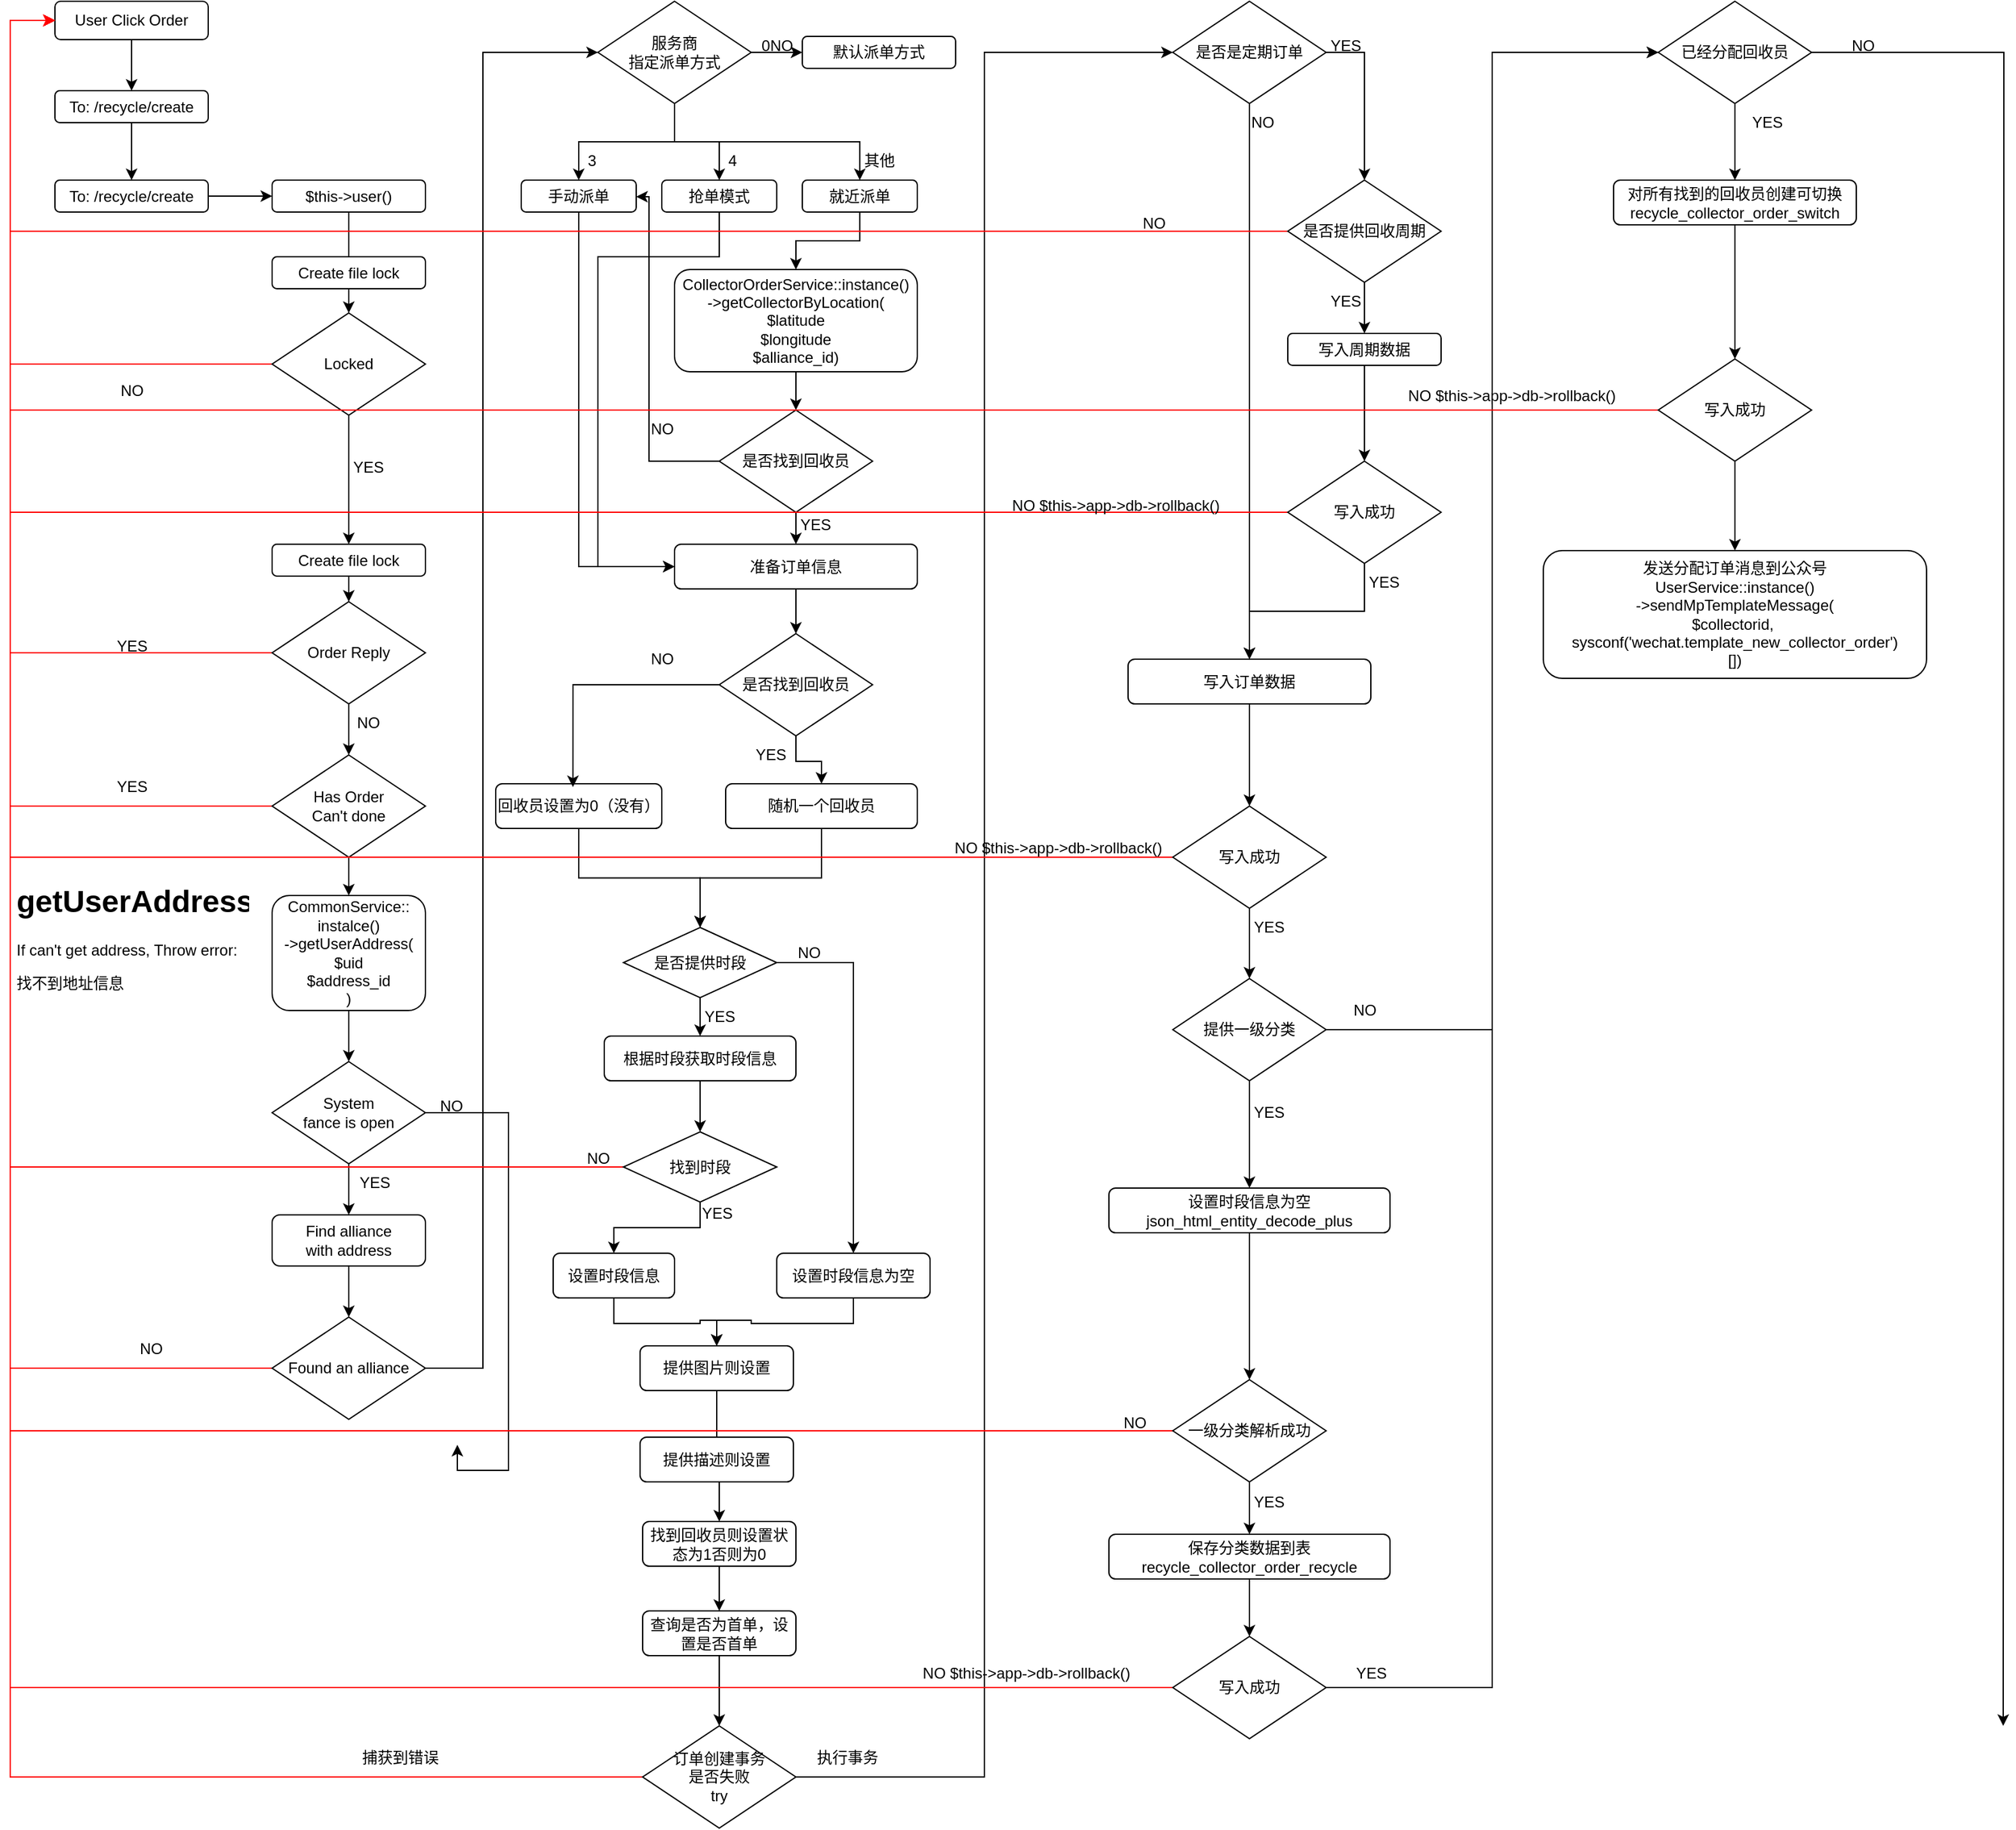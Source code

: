 <mxfile version="22.1.8" type="github">
  <diagram name="第 1 页" id="CF-PHP-_ADE3G4CUEVN1">
    <mxGraphModel dx="2820" dy="1552" grid="1" gridSize="10" guides="1" tooltips="1" connect="1" arrows="1" fold="1" page="1" pageScale="1" pageWidth="827" pageHeight="1169" math="0" shadow="0">
      <root>
        <mxCell id="0" />
        <mxCell id="1" parent="0" />
        <mxCell id="vYHQaVVt0XGG7_JniSFY-3" value="" style="edgeStyle=orthogonalEdgeStyle;rounded=0;orthogonalLoop=1;jettySize=auto;html=1;" edge="1" parent="1" source="vYHQaVVt0XGG7_JniSFY-1" target="vYHQaVVt0XGG7_JniSFY-2">
          <mxGeometry relative="1" as="geometry" />
        </mxCell>
        <mxCell id="vYHQaVVt0XGG7_JniSFY-1" value="User Click Order" style="rounded=1;whiteSpace=wrap;html=1;" vertex="1" parent="1">
          <mxGeometry x="115" y="10" width="120" height="30" as="geometry" />
        </mxCell>
        <mxCell id="vYHQaVVt0XGG7_JniSFY-5" value="" style="edgeStyle=orthogonalEdgeStyle;rounded=0;orthogonalLoop=1;jettySize=auto;html=1;" edge="1" parent="1" source="vYHQaVVt0XGG7_JniSFY-2" target="vYHQaVVt0XGG7_JniSFY-4">
          <mxGeometry relative="1" as="geometry" />
        </mxCell>
        <mxCell id="vYHQaVVt0XGG7_JniSFY-2" value="To:&amp;nbsp;/recycle/create" style="whiteSpace=wrap;html=1;rounded=1;" vertex="1" parent="1">
          <mxGeometry x="115" y="80" width="120" height="25" as="geometry" />
        </mxCell>
        <mxCell id="vYHQaVVt0XGG7_JniSFY-7" value="" style="edgeStyle=orthogonalEdgeStyle;rounded=0;orthogonalLoop=1;jettySize=auto;html=1;" edge="1" parent="1" source="vYHQaVVt0XGG7_JniSFY-4" target="vYHQaVVt0XGG7_JniSFY-6">
          <mxGeometry relative="1" as="geometry" />
        </mxCell>
        <mxCell id="vYHQaVVt0XGG7_JniSFY-4" value="To:&amp;nbsp;/recycle/create" style="whiteSpace=wrap;html=1;rounded=1;" vertex="1" parent="1">
          <mxGeometry x="115" y="150" width="120" height="25" as="geometry" />
        </mxCell>
        <mxCell id="vYHQaVVt0XGG7_JniSFY-10" value="" style="edgeStyle=orthogonalEdgeStyle;rounded=0;orthogonalLoop=1;jettySize=auto;html=1;" edge="1" parent="1" source="vYHQaVVt0XGG7_JniSFY-6" target="vYHQaVVt0XGG7_JniSFY-9">
          <mxGeometry relative="1" as="geometry" />
        </mxCell>
        <mxCell id="vYHQaVVt0XGG7_JniSFY-6" value="$this-&amp;gt;user()" style="whiteSpace=wrap;html=1;rounded=1;" vertex="1" parent="1">
          <mxGeometry x="285" y="150" width="120" height="25" as="geometry" />
        </mxCell>
        <mxCell id="vYHQaVVt0XGG7_JniSFY-8" value="Create file lock" style="whiteSpace=wrap;html=1;rounded=1;" vertex="1" parent="1">
          <mxGeometry x="285" y="210" width="120" height="25" as="geometry" />
        </mxCell>
        <mxCell id="vYHQaVVt0XGG7_JniSFY-13" style="edgeStyle=orthogonalEdgeStyle;rounded=0;orthogonalLoop=1;jettySize=auto;html=1;exitX=0;exitY=0.5;exitDx=0;exitDy=0;entryX=0;entryY=0.5;entryDx=0;entryDy=0;strokeColor=#FF0000;" edge="1" parent="1" source="vYHQaVVt0XGG7_JniSFY-9" target="vYHQaVVt0XGG7_JniSFY-1">
          <mxGeometry relative="1" as="geometry">
            <Array as="points">
              <mxPoint x="80" y="294" />
              <mxPoint x="80" y="25" />
            </Array>
          </mxGeometry>
        </mxCell>
        <mxCell id="vYHQaVVt0XGG7_JniSFY-15" value="" style="edgeStyle=orthogonalEdgeStyle;rounded=0;orthogonalLoop=1;jettySize=auto;html=1;" edge="1" parent="1" source="vYHQaVVt0XGG7_JniSFY-9" target="vYHQaVVt0XGG7_JniSFY-14">
          <mxGeometry relative="1" as="geometry" />
        </mxCell>
        <mxCell id="vYHQaVVt0XGG7_JniSFY-9" value="Locked" style="rhombus;whiteSpace=wrap;html=1;" vertex="1" parent="1">
          <mxGeometry x="285" y="254" width="120" height="80" as="geometry" />
        </mxCell>
        <mxCell id="vYHQaVVt0XGG7_JniSFY-25" value="" style="edgeStyle=orthogonalEdgeStyle;rounded=0;orthogonalLoop=1;jettySize=auto;html=1;" edge="1" parent="1" source="vYHQaVVt0XGG7_JniSFY-14" target="vYHQaVVt0XGG7_JniSFY-21">
          <mxGeometry relative="1" as="geometry" />
        </mxCell>
        <mxCell id="vYHQaVVt0XGG7_JniSFY-14" value="Create file lock" style="whiteSpace=wrap;html=1;rounded=1;" vertex="1" parent="1">
          <mxGeometry x="285" y="435" width="120" height="25" as="geometry" />
        </mxCell>
        <mxCell id="vYHQaVVt0XGG7_JniSFY-22" style="edgeStyle=orthogonalEdgeStyle;rounded=0;orthogonalLoop=1;jettySize=auto;html=1;exitX=0;exitY=0.5;exitDx=0;exitDy=0;entryX=0;entryY=0.5;entryDx=0;entryDy=0;strokeColor=#FF0000;" edge="1" parent="1" source="vYHQaVVt0XGG7_JniSFY-21" target="vYHQaVVt0XGG7_JniSFY-1">
          <mxGeometry relative="1" as="geometry">
            <Array as="points">
              <mxPoint x="80" y="520" />
              <mxPoint x="80" y="25" />
            </Array>
          </mxGeometry>
        </mxCell>
        <mxCell id="vYHQaVVt0XGG7_JniSFY-30" value="" style="edgeStyle=orthogonalEdgeStyle;rounded=0;orthogonalLoop=1;jettySize=auto;html=1;" edge="1" parent="1" source="vYHQaVVt0XGG7_JniSFY-21">
          <mxGeometry relative="1" as="geometry">
            <mxPoint x="345" y="600" as="targetPoint" />
          </mxGeometry>
        </mxCell>
        <mxCell id="vYHQaVVt0XGG7_JniSFY-21" value="Order Reply" style="rhombus;whiteSpace=wrap;html=1;" vertex="1" parent="1">
          <mxGeometry x="285" y="480" width="120" height="80" as="geometry" />
        </mxCell>
        <mxCell id="vYHQaVVt0XGG7_JniSFY-26" value="NO" style="text;html=1;align=center;verticalAlign=middle;resizable=0;points=[];autosize=1;strokeColor=none;fillColor=none;" vertex="1" parent="1">
          <mxGeometry x="155" y="300" width="40" height="30" as="geometry" />
        </mxCell>
        <mxCell id="vYHQaVVt0XGG7_JniSFY-27" value="YES" style="text;html=1;align=center;verticalAlign=middle;resizable=0;points=[];autosize=1;strokeColor=none;fillColor=none;" vertex="1" parent="1">
          <mxGeometry x="335" y="360" width="50" height="30" as="geometry" />
        </mxCell>
        <mxCell id="vYHQaVVt0XGG7_JniSFY-28" value="NO" style="text;html=1;align=center;verticalAlign=middle;resizable=0;points=[];autosize=1;strokeColor=none;fillColor=none;" vertex="1" parent="1">
          <mxGeometry x="340" y="560" width="40" height="30" as="geometry" />
        </mxCell>
        <mxCell id="vYHQaVVt0XGG7_JniSFY-31" value="YES" style="text;html=1;align=center;verticalAlign=middle;resizable=0;points=[];autosize=1;strokeColor=none;fillColor=none;" vertex="1" parent="1">
          <mxGeometry x="150" y="500" width="50" height="30" as="geometry" />
        </mxCell>
        <mxCell id="vYHQaVVt0XGG7_JniSFY-33" style="edgeStyle=orthogonalEdgeStyle;rounded=0;orthogonalLoop=1;jettySize=auto;html=1;exitX=0;exitY=0.5;exitDx=0;exitDy=0;entryX=0;entryY=0.5;entryDx=0;entryDy=0;strokeColor=#FF0000;" edge="1" parent="1" source="vYHQaVVt0XGG7_JniSFY-32" target="vYHQaVVt0XGG7_JniSFY-1">
          <mxGeometry relative="1" as="geometry">
            <Array as="points">
              <mxPoint x="80" y="640" />
              <mxPoint x="80" y="25" />
            </Array>
          </mxGeometry>
        </mxCell>
        <mxCell id="vYHQaVVt0XGG7_JniSFY-36" value="" style="edgeStyle=orthogonalEdgeStyle;rounded=0;orthogonalLoop=1;jettySize=auto;html=1;" edge="1" parent="1" source="vYHQaVVt0XGG7_JniSFY-32" target="vYHQaVVt0XGG7_JniSFY-35">
          <mxGeometry relative="1" as="geometry" />
        </mxCell>
        <mxCell id="vYHQaVVt0XGG7_JniSFY-32" value="Has Order&lt;br&gt;Can&#39;t done" style="rhombus;whiteSpace=wrap;html=1;" vertex="1" parent="1">
          <mxGeometry x="285" y="600" width="120" height="80" as="geometry" />
        </mxCell>
        <mxCell id="vYHQaVVt0XGG7_JniSFY-34" value="YES" style="text;html=1;align=center;verticalAlign=middle;resizable=0;points=[];autosize=1;strokeColor=none;fillColor=none;" vertex="1" parent="1">
          <mxGeometry x="150" y="610" width="50" height="30" as="geometry" />
        </mxCell>
        <mxCell id="vYHQaVVt0XGG7_JniSFY-40" value="" style="edgeStyle=orthogonalEdgeStyle;rounded=0;orthogonalLoop=1;jettySize=auto;html=1;" edge="1" parent="1" source="vYHQaVVt0XGG7_JniSFY-35" target="vYHQaVVt0XGG7_JniSFY-39">
          <mxGeometry relative="1" as="geometry" />
        </mxCell>
        <mxCell id="vYHQaVVt0XGG7_JniSFY-35" value="CommonService::&lt;br&gt;instalce()&lt;br&gt;-&amp;gt;getUserAddress(&lt;br&gt;$uid&lt;br&gt;$address_id&lt;br&gt;)" style="whiteSpace=wrap;html=1;rounded=1;" vertex="1" parent="1">
          <mxGeometry x="285" y="710" width="120" height="90" as="geometry" />
        </mxCell>
        <mxCell id="vYHQaVVt0XGG7_JniSFY-37" value="&lt;h1&gt;getUserAddress&lt;/h1&gt;&lt;p&gt;If can&#39;t get address, Throw error:&lt;/p&gt;&lt;p&gt;找不到地址信息&lt;/p&gt;" style="text;html=1;strokeColor=none;fillColor=none;spacing=5;spacingTop=-20;whiteSpace=wrap;overflow=hidden;rounded=0;" vertex="1" parent="1">
          <mxGeometry x="80" y="695" width="190" height="120" as="geometry" />
        </mxCell>
        <mxCell id="vYHQaVVt0XGG7_JniSFY-47" style="edgeStyle=orthogonalEdgeStyle;rounded=0;orthogonalLoop=1;jettySize=auto;html=1;exitX=0;exitY=0.5;exitDx=0;exitDy=0;entryX=0;entryY=0.5;entryDx=0;entryDy=0;strokeColor=#FF0000;" edge="1" parent="1" source="vYHQaVVt0XGG7_JniSFY-38" target="vYHQaVVt0XGG7_JniSFY-1">
          <mxGeometry relative="1" as="geometry">
            <Array as="points">
              <mxPoint x="80" y="1080" />
              <mxPoint x="80" y="25" />
            </Array>
          </mxGeometry>
        </mxCell>
        <mxCell id="vYHQaVVt0XGG7_JniSFY-50" style="edgeStyle=orthogonalEdgeStyle;rounded=0;orthogonalLoop=1;jettySize=auto;html=1;exitX=1;exitY=0.5;exitDx=0;exitDy=0;entryX=0;entryY=0.5;entryDx=0;entryDy=0;" edge="1" parent="1" source="vYHQaVVt0XGG7_JniSFY-38" target="vYHQaVVt0XGG7_JniSFY-49">
          <mxGeometry relative="1" as="geometry">
            <mxPoint x="405" y="1089.97" as="sourcePoint" />
            <mxPoint x="540" y="59.97" as="targetPoint" />
            <Array as="points">
              <mxPoint x="450" y="1080" />
              <mxPoint x="450" y="50" />
            </Array>
          </mxGeometry>
        </mxCell>
        <mxCell id="vYHQaVVt0XGG7_JniSFY-38" value="Found an alliance" style="rhombus;whiteSpace=wrap;html=1;" vertex="1" parent="1">
          <mxGeometry x="285" y="1040" width="120" height="80" as="geometry" />
        </mxCell>
        <mxCell id="vYHQaVVt0XGG7_JniSFY-42" value="" style="edgeStyle=orthogonalEdgeStyle;rounded=0;orthogonalLoop=1;jettySize=auto;html=1;" edge="1" parent="1" source="vYHQaVVt0XGG7_JniSFY-39" target="vYHQaVVt0XGG7_JniSFY-41">
          <mxGeometry relative="1" as="geometry" />
        </mxCell>
        <mxCell id="vYHQaVVt0XGG7_JniSFY-44" style="edgeStyle=orthogonalEdgeStyle;rounded=0;orthogonalLoop=1;jettySize=auto;html=1;exitX=1;exitY=0.5;exitDx=0;exitDy=0;" edge="1" parent="1" source="vYHQaVVt0XGG7_JniSFY-39">
          <mxGeometry relative="1" as="geometry">
            <mxPoint x="430" y="1140" as="targetPoint" />
            <Array as="points">
              <mxPoint x="470" y="880" />
              <mxPoint x="470" y="1160" />
              <mxPoint x="430" y="1160" />
            </Array>
          </mxGeometry>
        </mxCell>
        <mxCell id="vYHQaVVt0XGG7_JniSFY-39" value="System&lt;br&gt;fance is open" style="rhombus;whiteSpace=wrap;html=1;" vertex="1" parent="1">
          <mxGeometry x="285" y="840" width="120" height="80" as="geometry" />
        </mxCell>
        <mxCell id="vYHQaVVt0XGG7_JniSFY-46" value="" style="edgeStyle=orthogonalEdgeStyle;rounded=0;orthogonalLoop=1;jettySize=auto;html=1;" edge="1" parent="1" source="vYHQaVVt0XGG7_JniSFY-41" target="vYHQaVVt0XGG7_JniSFY-38">
          <mxGeometry relative="1" as="geometry" />
        </mxCell>
        <mxCell id="vYHQaVVt0XGG7_JniSFY-41" value="Find alliance&lt;br&gt;with address" style="whiteSpace=wrap;html=1;rounded=1;" vertex="1" parent="1">
          <mxGeometry x="285" y="960" width="120" height="40" as="geometry" />
        </mxCell>
        <mxCell id="vYHQaVVt0XGG7_JniSFY-43" value="YES" style="text;html=1;align=center;verticalAlign=middle;resizable=0;points=[];autosize=1;strokeColor=none;fillColor=none;" vertex="1" parent="1">
          <mxGeometry x="340" y="920" width="50" height="30" as="geometry" />
        </mxCell>
        <mxCell id="vYHQaVVt0XGG7_JniSFY-45" value="NO" style="text;html=1;align=center;verticalAlign=middle;resizable=0;points=[];autosize=1;strokeColor=none;fillColor=none;" vertex="1" parent="1">
          <mxGeometry x="405" y="860" width="40" height="30" as="geometry" />
        </mxCell>
        <mxCell id="vYHQaVVt0XGG7_JniSFY-48" value="NO" style="text;html=1;align=center;verticalAlign=middle;resizable=0;points=[];autosize=1;strokeColor=none;fillColor=none;" vertex="1" parent="1">
          <mxGeometry x="170" y="1050" width="40" height="30" as="geometry" />
        </mxCell>
        <mxCell id="vYHQaVVt0XGG7_JniSFY-52" value="" style="edgeStyle=orthogonalEdgeStyle;rounded=0;orthogonalLoop=1;jettySize=auto;html=1;" edge="1" parent="1" source="vYHQaVVt0XGG7_JniSFY-49" target="vYHQaVVt0XGG7_JniSFY-51">
          <mxGeometry relative="1" as="geometry" />
        </mxCell>
        <mxCell id="vYHQaVVt0XGG7_JniSFY-57" style="edgeStyle=orthogonalEdgeStyle;rounded=0;orthogonalLoop=1;jettySize=auto;html=1;exitX=0.5;exitY=1;exitDx=0;exitDy=0;entryX=0.5;entryY=0;entryDx=0;entryDy=0;" edge="1" parent="1" source="vYHQaVVt0XGG7_JniSFY-49" target="vYHQaVVt0XGG7_JniSFY-54">
          <mxGeometry relative="1" as="geometry">
            <Array as="points">
              <mxPoint x="600" y="120" />
              <mxPoint x="525" y="120" />
            </Array>
          </mxGeometry>
        </mxCell>
        <mxCell id="vYHQaVVt0XGG7_JniSFY-58" style="edgeStyle=orthogonalEdgeStyle;rounded=0;orthogonalLoop=1;jettySize=auto;html=1;exitX=0.5;exitY=1;exitDx=0;exitDy=0;entryX=0.5;entryY=0;entryDx=0;entryDy=0;" edge="1" parent="1" source="vYHQaVVt0XGG7_JniSFY-49" target="vYHQaVVt0XGG7_JniSFY-55">
          <mxGeometry relative="1" as="geometry">
            <Array as="points">
              <mxPoint x="600" y="120" />
              <mxPoint x="635" y="120" />
            </Array>
          </mxGeometry>
        </mxCell>
        <mxCell id="vYHQaVVt0XGG7_JniSFY-60" style="edgeStyle=orthogonalEdgeStyle;rounded=0;orthogonalLoop=1;jettySize=auto;html=1;exitX=0.5;exitY=1;exitDx=0;exitDy=0;entryX=0.5;entryY=0;entryDx=0;entryDy=0;" edge="1" parent="1" source="vYHQaVVt0XGG7_JniSFY-49" target="vYHQaVVt0XGG7_JniSFY-56">
          <mxGeometry relative="1" as="geometry">
            <Array as="points">
              <mxPoint x="600" y="120" />
              <mxPoint x="745" y="120" />
            </Array>
          </mxGeometry>
        </mxCell>
        <mxCell id="vYHQaVVt0XGG7_JniSFY-49" value="服务商&lt;br&gt;指定派单方式" style="rhombus;whiteSpace=wrap;html=1;" vertex="1" parent="1">
          <mxGeometry x="540" y="10" width="120" height="80" as="geometry" />
        </mxCell>
        <mxCell id="vYHQaVVt0XGG7_JniSFY-51" value="默认派单方式" style="whiteSpace=wrap;html=1;rounded=1;" vertex="1" parent="1">
          <mxGeometry x="700" y="37.5" width="120" height="25" as="geometry" />
        </mxCell>
        <mxCell id="vYHQaVVt0XGG7_JniSFY-53" value="0NO" style="text;html=1;align=center;verticalAlign=middle;resizable=0;points=[];autosize=1;strokeColor=none;fillColor=none;" vertex="1" parent="1">
          <mxGeometry x="655" y="30" width="50" height="30" as="geometry" />
        </mxCell>
        <mxCell id="vYHQaVVt0XGG7_JniSFY-78" style="edgeStyle=orthogonalEdgeStyle;rounded=0;orthogonalLoop=1;jettySize=auto;html=1;exitX=0.5;exitY=1;exitDx=0;exitDy=0;entryX=0;entryY=0.5;entryDx=0;entryDy=0;" edge="1" parent="1" source="vYHQaVVt0XGG7_JniSFY-54" target="vYHQaVVt0XGG7_JniSFY-71">
          <mxGeometry relative="1" as="geometry" />
        </mxCell>
        <mxCell id="vYHQaVVt0XGG7_JniSFY-54" value="手动派单" style="whiteSpace=wrap;html=1;rounded=1;" vertex="1" parent="1">
          <mxGeometry x="480" y="150" width="90" height="25" as="geometry" />
        </mxCell>
        <mxCell id="vYHQaVVt0XGG7_JniSFY-79" style="edgeStyle=orthogonalEdgeStyle;rounded=0;orthogonalLoop=1;jettySize=auto;html=1;exitX=0.5;exitY=1;exitDx=0;exitDy=0;entryX=0;entryY=0.5;entryDx=0;entryDy=0;" edge="1" parent="1" source="vYHQaVVt0XGG7_JniSFY-55" target="vYHQaVVt0XGG7_JniSFY-71">
          <mxGeometry relative="1" as="geometry">
            <Array as="points">
              <mxPoint x="635" y="210" />
              <mxPoint x="540" y="210" />
              <mxPoint x="540" y="452" />
            </Array>
          </mxGeometry>
        </mxCell>
        <mxCell id="vYHQaVVt0XGG7_JniSFY-55" value="抢单模式" style="whiteSpace=wrap;html=1;rounded=1;" vertex="1" parent="1">
          <mxGeometry x="590" y="150" width="90" height="25" as="geometry" />
        </mxCell>
        <mxCell id="vYHQaVVt0XGG7_JniSFY-66" value="" style="edgeStyle=orthogonalEdgeStyle;rounded=0;orthogonalLoop=1;jettySize=auto;html=1;" edge="1" parent="1" source="vYHQaVVt0XGG7_JniSFY-56" target="vYHQaVVt0XGG7_JniSFY-65">
          <mxGeometry relative="1" as="geometry" />
        </mxCell>
        <mxCell id="vYHQaVVt0XGG7_JniSFY-56" value="就近派单" style="whiteSpace=wrap;html=1;rounded=1;" vertex="1" parent="1">
          <mxGeometry x="700" y="150" width="90" height="25" as="geometry" />
        </mxCell>
        <mxCell id="vYHQaVVt0XGG7_JniSFY-61" value="3" style="text;html=1;align=center;verticalAlign=middle;resizable=0;points=[];autosize=1;strokeColor=none;fillColor=none;" vertex="1" parent="1">
          <mxGeometry x="520" y="120" width="30" height="30" as="geometry" />
        </mxCell>
        <mxCell id="vYHQaVVt0XGG7_JniSFY-62" value="4" style="text;html=1;align=center;verticalAlign=middle;resizable=0;points=[];autosize=1;strokeColor=none;fillColor=none;" vertex="1" parent="1">
          <mxGeometry x="630" y="120" width="30" height="30" as="geometry" />
        </mxCell>
        <mxCell id="vYHQaVVt0XGG7_JniSFY-64" value="其他" style="text;html=1;align=center;verticalAlign=middle;resizable=0;points=[];autosize=1;strokeColor=none;fillColor=none;" vertex="1" parent="1">
          <mxGeometry x="735" y="120" width="50" height="30" as="geometry" />
        </mxCell>
        <mxCell id="vYHQaVVt0XGG7_JniSFY-70" value="" style="edgeStyle=orthogonalEdgeStyle;rounded=0;orthogonalLoop=1;jettySize=auto;html=1;" edge="1" parent="1" source="vYHQaVVt0XGG7_JniSFY-65" target="vYHQaVVt0XGG7_JniSFY-67">
          <mxGeometry relative="1" as="geometry" />
        </mxCell>
        <mxCell id="vYHQaVVt0XGG7_JniSFY-65" value="CollectorOrderService::instance()&lt;br&gt;-&amp;gt;getCollectorByLocation(&lt;br&gt;$latitude&lt;br&gt;$longitude&lt;br&gt;$alliance_id)" style="whiteSpace=wrap;html=1;rounded=1;" vertex="1" parent="1">
          <mxGeometry x="600" y="220" width="190" height="80" as="geometry" />
        </mxCell>
        <mxCell id="vYHQaVVt0XGG7_JniSFY-68" style="edgeStyle=orthogonalEdgeStyle;rounded=0;orthogonalLoop=1;jettySize=auto;html=1;exitX=0;exitY=0.5;exitDx=0;exitDy=0;entryX=1;entryY=0.5;entryDx=0;entryDy=0;" edge="1" parent="1" source="vYHQaVVt0XGG7_JniSFY-67" target="vYHQaVVt0XGG7_JniSFY-54">
          <mxGeometry relative="1" as="geometry">
            <Array as="points">
              <mxPoint x="580" y="370" />
              <mxPoint x="580" y="163" />
              <mxPoint x="570" y="163" />
            </Array>
          </mxGeometry>
        </mxCell>
        <mxCell id="vYHQaVVt0XGG7_JniSFY-74" value="" style="edgeStyle=orthogonalEdgeStyle;rounded=0;orthogonalLoop=1;jettySize=auto;html=1;" edge="1" parent="1" source="vYHQaVVt0XGG7_JniSFY-67" target="vYHQaVVt0XGG7_JniSFY-71">
          <mxGeometry relative="1" as="geometry" />
        </mxCell>
        <mxCell id="vYHQaVVt0XGG7_JniSFY-67" value="是否找到回收员" style="rhombus;whiteSpace=wrap;html=1;" vertex="1" parent="1">
          <mxGeometry x="635" y="330" width="120" height="80" as="geometry" />
        </mxCell>
        <mxCell id="vYHQaVVt0XGG7_JniSFY-69" value="NO" style="text;html=1;align=center;verticalAlign=middle;resizable=0;points=[];autosize=1;strokeColor=none;fillColor=none;" vertex="1" parent="1">
          <mxGeometry x="570" y="330" width="40" height="30" as="geometry" />
        </mxCell>
        <mxCell id="vYHQaVVt0XGG7_JniSFY-76" value="" style="edgeStyle=orthogonalEdgeStyle;rounded=0;orthogonalLoop=1;jettySize=auto;html=1;" edge="1" parent="1" source="vYHQaVVt0XGG7_JniSFY-71" target="vYHQaVVt0XGG7_JniSFY-75">
          <mxGeometry relative="1" as="geometry" />
        </mxCell>
        <mxCell id="vYHQaVVt0XGG7_JniSFY-71" value="准备订单信息" style="whiteSpace=wrap;html=1;rounded=1;" vertex="1" parent="1">
          <mxGeometry x="600" y="435" width="190" height="35" as="geometry" />
        </mxCell>
        <mxCell id="vYHQaVVt0XGG7_JniSFY-82" style="edgeStyle=orthogonalEdgeStyle;rounded=0;orthogonalLoop=1;jettySize=auto;html=1;exitX=0.5;exitY=1;exitDx=0;exitDy=0;" edge="1" parent="1" source="vYHQaVVt0XGG7_JniSFY-75" target="vYHQaVVt0XGG7_JniSFY-77">
          <mxGeometry relative="1" as="geometry" />
        </mxCell>
        <mxCell id="vYHQaVVt0XGG7_JniSFY-75" value="是否找到回收员" style="rhombus;whiteSpace=wrap;html=1;" vertex="1" parent="1">
          <mxGeometry x="635" y="505" width="120" height="80" as="geometry" />
        </mxCell>
        <mxCell id="vYHQaVVt0XGG7_JniSFY-88" style="edgeStyle=orthogonalEdgeStyle;rounded=0;orthogonalLoop=1;jettySize=auto;html=1;exitX=0.5;exitY=1;exitDx=0;exitDy=0;entryX=0.5;entryY=0;entryDx=0;entryDy=0;" edge="1" parent="1" source="vYHQaVVt0XGG7_JniSFY-77" target="vYHQaVVt0XGG7_JniSFY-86">
          <mxGeometry relative="1" as="geometry" />
        </mxCell>
        <mxCell id="vYHQaVVt0XGG7_JniSFY-77" value="随机一个回收员" style="whiteSpace=wrap;html=1;rounded=1;" vertex="1" parent="1">
          <mxGeometry x="640" y="622.5" width="150" height="35" as="geometry" />
        </mxCell>
        <mxCell id="vYHQaVVt0XGG7_JniSFY-87" style="edgeStyle=orthogonalEdgeStyle;rounded=0;orthogonalLoop=1;jettySize=auto;html=1;exitX=0.5;exitY=1;exitDx=0;exitDy=0;entryX=0.5;entryY=0;entryDx=0;entryDy=0;" edge="1" parent="1" source="vYHQaVVt0XGG7_JniSFY-80" target="vYHQaVVt0XGG7_JniSFY-86">
          <mxGeometry relative="1" as="geometry" />
        </mxCell>
        <mxCell id="vYHQaVVt0XGG7_JniSFY-80" value="回收员设置为0（没有）" style="whiteSpace=wrap;html=1;rounded=1;" vertex="1" parent="1">
          <mxGeometry x="460" y="622.5" width="130" height="35" as="geometry" />
        </mxCell>
        <mxCell id="vYHQaVVt0XGG7_JniSFY-81" style="edgeStyle=orthogonalEdgeStyle;rounded=0;orthogonalLoop=1;jettySize=auto;html=1;exitX=0;exitY=0.5;exitDx=0;exitDy=0;entryX=0.465;entryY=0.076;entryDx=0;entryDy=0;entryPerimeter=0;" edge="1" parent="1" source="vYHQaVVt0XGG7_JniSFY-75" target="vYHQaVVt0XGG7_JniSFY-80">
          <mxGeometry relative="1" as="geometry" />
        </mxCell>
        <mxCell id="vYHQaVVt0XGG7_JniSFY-83" value="NO" style="text;html=1;align=center;verticalAlign=middle;resizable=0;points=[];autosize=1;strokeColor=none;fillColor=none;" vertex="1" parent="1">
          <mxGeometry x="570" y="510" width="40" height="30" as="geometry" />
        </mxCell>
        <mxCell id="vYHQaVVt0XGG7_JniSFY-84" value="YES" style="text;html=1;align=center;verticalAlign=middle;resizable=0;points=[];autosize=1;strokeColor=none;fillColor=none;" vertex="1" parent="1">
          <mxGeometry x="685" y="405" width="50" height="30" as="geometry" />
        </mxCell>
        <mxCell id="vYHQaVVt0XGG7_JniSFY-85" value="YES" style="text;html=1;align=center;verticalAlign=middle;resizable=0;points=[];autosize=1;strokeColor=none;fillColor=none;" vertex="1" parent="1">
          <mxGeometry x="650" y="585" width="50" height="30" as="geometry" />
        </mxCell>
        <mxCell id="vYHQaVVt0XGG7_JniSFY-90" value="" style="edgeStyle=orthogonalEdgeStyle;rounded=0;orthogonalLoop=1;jettySize=auto;html=1;" edge="1" parent="1" source="vYHQaVVt0XGG7_JniSFY-86" target="vYHQaVVt0XGG7_JniSFY-89">
          <mxGeometry relative="1" as="geometry" />
        </mxCell>
        <mxCell id="vYHQaVVt0XGG7_JniSFY-98" style="edgeStyle=orthogonalEdgeStyle;rounded=0;orthogonalLoop=1;jettySize=auto;html=1;exitX=1;exitY=0.5;exitDx=0;exitDy=0;entryX=0.5;entryY=0;entryDx=0;entryDy=0;" edge="1" parent="1" source="vYHQaVVt0XGG7_JniSFY-86" target="vYHQaVVt0XGG7_JniSFY-97">
          <mxGeometry relative="1" as="geometry" />
        </mxCell>
        <mxCell id="vYHQaVVt0XGG7_JniSFY-86" value="是否提供时段" style="rhombus;whiteSpace=wrap;html=1;" vertex="1" parent="1">
          <mxGeometry x="560" y="735" width="120" height="55" as="geometry" />
        </mxCell>
        <mxCell id="vYHQaVVt0XGG7_JniSFY-93" value="" style="edgeStyle=orthogonalEdgeStyle;rounded=0;orthogonalLoop=1;jettySize=auto;html=1;" edge="1" parent="1" source="vYHQaVVt0XGG7_JniSFY-89" target="vYHQaVVt0XGG7_JniSFY-92">
          <mxGeometry relative="1" as="geometry" />
        </mxCell>
        <mxCell id="vYHQaVVt0XGG7_JniSFY-89" value="根据时段获取时段信息" style="whiteSpace=wrap;html=1;rounded=1;" vertex="1" parent="1">
          <mxGeometry x="545" y="820" width="150" height="35" as="geometry" />
        </mxCell>
        <mxCell id="vYHQaVVt0XGG7_JniSFY-91" value="YES" style="text;html=1;align=center;verticalAlign=middle;resizable=0;points=[];autosize=1;strokeColor=none;fillColor=none;" vertex="1" parent="1">
          <mxGeometry x="610" y="790" width="50" height="30" as="geometry" />
        </mxCell>
        <mxCell id="vYHQaVVt0XGG7_JniSFY-94" style="edgeStyle=orthogonalEdgeStyle;rounded=0;orthogonalLoop=1;jettySize=auto;html=1;exitX=0;exitY=0.5;exitDx=0;exitDy=0;entryX=0;entryY=0.5;entryDx=0;entryDy=0;strokeColor=#FF0000;" edge="1" parent="1" source="vYHQaVVt0XGG7_JniSFY-92" target="vYHQaVVt0XGG7_JniSFY-1">
          <mxGeometry relative="1" as="geometry">
            <Array as="points">
              <mxPoint x="80" y="923" />
              <mxPoint x="80" y="25" />
            </Array>
          </mxGeometry>
        </mxCell>
        <mxCell id="vYHQaVVt0XGG7_JniSFY-99" style="edgeStyle=orthogonalEdgeStyle;rounded=0;orthogonalLoop=1;jettySize=auto;html=1;exitX=0.5;exitY=1;exitDx=0;exitDy=0;entryX=0.5;entryY=0;entryDx=0;entryDy=0;" edge="1" parent="1" source="vYHQaVVt0XGG7_JniSFY-92" target="vYHQaVVt0XGG7_JniSFY-96">
          <mxGeometry relative="1" as="geometry" />
        </mxCell>
        <mxCell id="vYHQaVVt0XGG7_JniSFY-92" value="找到时段" style="rhombus;whiteSpace=wrap;html=1;" vertex="1" parent="1">
          <mxGeometry x="560" y="895" width="120" height="55" as="geometry" />
        </mxCell>
        <mxCell id="vYHQaVVt0XGG7_JniSFY-95" value="NO" style="text;html=1;align=center;verticalAlign=middle;resizable=0;points=[];autosize=1;strokeColor=none;fillColor=none;" vertex="1" parent="1">
          <mxGeometry x="520" y="901" width="40" height="30" as="geometry" />
        </mxCell>
        <mxCell id="vYHQaVVt0XGG7_JniSFY-108" style="edgeStyle=orthogonalEdgeStyle;rounded=0;orthogonalLoop=1;jettySize=auto;html=1;exitX=0.5;exitY=1;exitDx=0;exitDy=0;entryX=0.5;entryY=0;entryDx=0;entryDy=0;" edge="1" parent="1" source="vYHQaVVt0XGG7_JniSFY-96" target="vYHQaVVt0XGG7_JniSFY-103">
          <mxGeometry relative="1" as="geometry" />
        </mxCell>
        <mxCell id="vYHQaVVt0XGG7_JniSFY-96" value="设置时段信息" style="whiteSpace=wrap;html=1;rounded=1;" vertex="1" parent="1">
          <mxGeometry x="505" y="990" width="95" height="35" as="geometry" />
        </mxCell>
        <mxCell id="vYHQaVVt0XGG7_JniSFY-107" style="edgeStyle=orthogonalEdgeStyle;rounded=0;orthogonalLoop=1;jettySize=auto;html=1;exitX=0.5;exitY=1;exitDx=0;exitDy=0;entryX=0.5;entryY=0;entryDx=0;entryDy=0;" edge="1" parent="1" source="vYHQaVVt0XGG7_JniSFY-97" target="vYHQaVVt0XGG7_JniSFY-103">
          <mxGeometry relative="1" as="geometry" />
        </mxCell>
        <mxCell id="vYHQaVVt0XGG7_JniSFY-97" value="设置时段信息为空" style="whiteSpace=wrap;html=1;rounded=1;" vertex="1" parent="1">
          <mxGeometry x="680" y="990" width="120" height="35" as="geometry" />
        </mxCell>
        <mxCell id="vYHQaVVt0XGG7_JniSFY-100" value="YES" style="text;html=1;align=center;verticalAlign=middle;resizable=0;points=[];autosize=1;strokeColor=none;fillColor=none;" vertex="1" parent="1">
          <mxGeometry x="608" y="944" width="50" height="30" as="geometry" />
        </mxCell>
        <mxCell id="vYHQaVVt0XGG7_JniSFY-101" value="NO" style="text;html=1;align=center;verticalAlign=middle;resizable=0;points=[];autosize=1;strokeColor=none;fillColor=none;" vertex="1" parent="1">
          <mxGeometry x="685" y="740" width="40" height="30" as="geometry" />
        </mxCell>
        <mxCell id="vYHQaVVt0XGG7_JniSFY-109" value="" style="edgeStyle=orthogonalEdgeStyle;rounded=0;orthogonalLoop=1;jettySize=auto;html=1;" edge="1" parent="1" source="vYHQaVVt0XGG7_JniSFY-103" target="vYHQaVVt0XGG7_JniSFY-106">
          <mxGeometry relative="1" as="geometry" />
        </mxCell>
        <mxCell id="vYHQaVVt0XGG7_JniSFY-103" value="提供图片则设置" style="whiteSpace=wrap;html=1;rounded=1;" vertex="1" parent="1">
          <mxGeometry x="573" y="1062.5" width="120" height="35" as="geometry" />
        </mxCell>
        <mxCell id="vYHQaVVt0XGG7_JniSFY-105" value="提供描述则设置" style="whiteSpace=wrap;html=1;rounded=1;" vertex="1" parent="1">
          <mxGeometry x="573" y="1134" width="120" height="35" as="geometry" />
        </mxCell>
        <mxCell id="vYHQaVVt0XGG7_JniSFY-112" value="" style="edgeStyle=orthogonalEdgeStyle;rounded=0;orthogonalLoop=1;jettySize=auto;html=1;" edge="1" parent="1" source="vYHQaVVt0XGG7_JniSFY-106" target="vYHQaVVt0XGG7_JniSFY-111">
          <mxGeometry relative="1" as="geometry" />
        </mxCell>
        <mxCell id="vYHQaVVt0XGG7_JniSFY-106" value="找到回收员则设置状态为1否则为0" style="whiteSpace=wrap;html=1;rounded=1;" vertex="1" parent="1">
          <mxGeometry x="575" y="1200" width="120" height="35" as="geometry" />
        </mxCell>
        <mxCell id="vYHQaVVt0XGG7_JniSFY-114" value="" style="edgeStyle=orthogonalEdgeStyle;rounded=0;orthogonalLoop=1;jettySize=auto;html=1;" edge="1" parent="1" source="vYHQaVVt0XGG7_JniSFY-111" target="vYHQaVVt0XGG7_JniSFY-113">
          <mxGeometry relative="1" as="geometry" />
        </mxCell>
        <mxCell id="vYHQaVVt0XGG7_JniSFY-111" value="查询是否为首单，设置是否首单" style="whiteSpace=wrap;html=1;rounded=1;" vertex="1" parent="1">
          <mxGeometry x="575" y="1270" width="120" height="35" as="geometry" />
        </mxCell>
        <mxCell id="vYHQaVVt0XGG7_JniSFY-115" style="edgeStyle=orthogonalEdgeStyle;rounded=0;orthogonalLoop=1;jettySize=auto;html=1;exitX=0;exitY=0.5;exitDx=0;exitDy=0;entryX=0;entryY=0.5;entryDx=0;entryDy=0;strokeColor=#FF0000;" edge="1" parent="1" source="vYHQaVVt0XGG7_JniSFY-113" target="vYHQaVVt0XGG7_JniSFY-1">
          <mxGeometry relative="1" as="geometry">
            <Array as="points">
              <mxPoint x="80" y="1400" />
              <mxPoint x="80" y="25" />
            </Array>
          </mxGeometry>
        </mxCell>
        <mxCell id="vYHQaVVt0XGG7_JniSFY-118" style="edgeStyle=orthogonalEdgeStyle;rounded=0;orthogonalLoop=1;jettySize=auto;html=1;exitX=1;exitY=0.5;exitDx=0;exitDy=0;entryX=0;entryY=0.5;entryDx=0;entryDy=0;" edge="1" parent="1" source="vYHQaVVt0XGG7_JniSFY-113" target="vYHQaVVt0XGG7_JniSFY-117">
          <mxGeometry relative="1" as="geometry" />
        </mxCell>
        <mxCell id="vYHQaVVt0XGG7_JniSFY-113" value="订单创建事务&lt;br&gt;是否失败&lt;br&gt;try" style="rhombus;whiteSpace=wrap;html=1;" vertex="1" parent="1">
          <mxGeometry x="575" y="1360" width="120" height="80" as="geometry" />
        </mxCell>
        <mxCell id="vYHQaVVt0XGG7_JniSFY-116" value="捕获到错误" style="text;html=1;align=center;verticalAlign=middle;resizable=0;points=[];autosize=1;strokeColor=none;fillColor=none;" vertex="1" parent="1">
          <mxGeometry x="345" y="1370" width="80" height="30" as="geometry" />
        </mxCell>
        <mxCell id="vYHQaVVt0XGG7_JniSFY-121" style="edgeStyle=orthogonalEdgeStyle;rounded=0;orthogonalLoop=1;jettySize=auto;html=1;exitX=1;exitY=0.5;exitDx=0;exitDy=0;entryX=0.5;entryY=0;entryDx=0;entryDy=0;" edge="1" parent="1" source="vYHQaVVt0XGG7_JniSFY-117" target="vYHQaVVt0XGG7_JniSFY-120">
          <mxGeometry relative="1" as="geometry" />
        </mxCell>
        <mxCell id="vYHQaVVt0XGG7_JniSFY-133" style="edgeStyle=orthogonalEdgeStyle;rounded=0;orthogonalLoop=1;jettySize=auto;html=1;exitX=0.5;exitY=1;exitDx=0;exitDy=0;entryX=0.5;entryY=0;entryDx=0;entryDy=0;" edge="1" parent="1" source="vYHQaVVt0XGG7_JniSFY-117" target="vYHQaVVt0XGG7_JniSFY-132">
          <mxGeometry relative="1" as="geometry" />
        </mxCell>
        <mxCell id="vYHQaVVt0XGG7_JniSFY-117" value="是否是定期订单" style="rhombus;whiteSpace=wrap;html=1;" vertex="1" parent="1">
          <mxGeometry x="990" y="10" width="120" height="80" as="geometry" />
        </mxCell>
        <mxCell id="vYHQaVVt0XGG7_JniSFY-119" value="执行事务" style="text;html=1;align=center;verticalAlign=middle;resizable=0;points=[];autosize=1;strokeColor=none;fillColor=none;" vertex="1" parent="1">
          <mxGeometry x="700" y="1370" width="70" height="30" as="geometry" />
        </mxCell>
        <mxCell id="vYHQaVVt0XGG7_JniSFY-123" style="edgeStyle=orthogonalEdgeStyle;rounded=0;orthogonalLoop=1;jettySize=auto;html=1;exitX=0;exitY=0.5;exitDx=0;exitDy=0;entryX=0;entryY=0.5;entryDx=0;entryDy=0;strokeColor=#FF0000;" edge="1" parent="1" source="vYHQaVVt0XGG7_JniSFY-120" target="vYHQaVVt0XGG7_JniSFY-1">
          <mxGeometry relative="1" as="geometry">
            <Array as="points">
              <mxPoint x="1080" y="190" />
              <mxPoint x="80" y="190" />
              <mxPoint x="80" y="25" />
            </Array>
          </mxGeometry>
        </mxCell>
        <mxCell id="vYHQaVVt0XGG7_JniSFY-126" value="" style="edgeStyle=orthogonalEdgeStyle;rounded=0;orthogonalLoop=1;jettySize=auto;html=1;" edge="1" parent="1" source="vYHQaVVt0XGG7_JniSFY-120" target="vYHQaVVt0XGG7_JniSFY-125">
          <mxGeometry relative="1" as="geometry" />
        </mxCell>
        <mxCell id="vYHQaVVt0XGG7_JniSFY-120" value="是否提供回收周期" style="rhombus;whiteSpace=wrap;html=1;" vertex="1" parent="1">
          <mxGeometry x="1080" y="150" width="120" height="80" as="geometry" />
        </mxCell>
        <mxCell id="vYHQaVVt0XGG7_JniSFY-122" value="YES" style="text;html=1;align=center;verticalAlign=middle;resizable=0;points=[];autosize=1;strokeColor=none;fillColor=none;" vertex="1" parent="1">
          <mxGeometry x="1100" y="30" width="50" height="30" as="geometry" />
        </mxCell>
        <mxCell id="vYHQaVVt0XGG7_JniSFY-124" value="NO" style="text;html=1;align=center;verticalAlign=middle;resizable=0;points=[];autosize=1;strokeColor=none;fillColor=none;" vertex="1" parent="1">
          <mxGeometry x="955" y="169" width="40" height="30" as="geometry" />
        </mxCell>
        <mxCell id="vYHQaVVt0XGG7_JniSFY-129" value="" style="edgeStyle=orthogonalEdgeStyle;rounded=0;orthogonalLoop=1;jettySize=auto;html=1;" edge="1" parent="1" source="vYHQaVVt0XGG7_JniSFY-125" target="vYHQaVVt0XGG7_JniSFY-127">
          <mxGeometry relative="1" as="geometry" />
        </mxCell>
        <mxCell id="vYHQaVVt0XGG7_JniSFY-125" value="写入周期数据" style="whiteSpace=wrap;html=1;rounded=1;" vertex="1" parent="1">
          <mxGeometry x="1080" y="270" width="120" height="25" as="geometry" />
        </mxCell>
        <mxCell id="vYHQaVVt0XGG7_JniSFY-128" style="edgeStyle=orthogonalEdgeStyle;rounded=0;orthogonalLoop=1;jettySize=auto;html=1;exitX=0;exitY=0.5;exitDx=0;exitDy=0;entryX=0;entryY=0.5;entryDx=0;entryDy=0;strokeColor=#FF0000;" edge="1" parent="1" source="vYHQaVVt0XGG7_JniSFY-127" target="vYHQaVVt0XGG7_JniSFY-1">
          <mxGeometry relative="1" as="geometry">
            <Array as="points">
              <mxPoint x="80" y="410" />
              <mxPoint x="80" y="25" />
            </Array>
          </mxGeometry>
        </mxCell>
        <mxCell id="vYHQaVVt0XGG7_JniSFY-134" style="edgeStyle=orthogonalEdgeStyle;rounded=0;orthogonalLoop=1;jettySize=auto;html=1;exitX=0.5;exitY=1;exitDx=0;exitDy=0;entryX=0.5;entryY=0;entryDx=0;entryDy=0;" edge="1" parent="1" source="vYHQaVVt0XGG7_JniSFY-127" target="vYHQaVVt0XGG7_JniSFY-132">
          <mxGeometry relative="1" as="geometry" />
        </mxCell>
        <mxCell id="vYHQaVVt0XGG7_JniSFY-127" value="写入成功" style="rhombus;whiteSpace=wrap;html=1;" vertex="1" parent="1">
          <mxGeometry x="1080" y="370" width="120" height="80" as="geometry" />
        </mxCell>
        <mxCell id="vYHQaVVt0XGG7_JniSFY-130" value="NO&amp;nbsp;$this-&amp;gt;app-&amp;gt;db-&amp;gt;rollback()" style="text;html=1;align=center;verticalAlign=middle;resizable=0;points=[];autosize=1;strokeColor=none;fillColor=none;" vertex="1" parent="1">
          <mxGeometry x="850" y="390" width="190" height="30" as="geometry" />
        </mxCell>
        <mxCell id="vYHQaVVt0XGG7_JniSFY-131" value="YES" style="text;html=1;align=center;verticalAlign=middle;resizable=0;points=[];autosize=1;strokeColor=none;fillColor=none;" vertex="1" parent="1">
          <mxGeometry x="1100" y="230" width="50" height="30" as="geometry" />
        </mxCell>
        <mxCell id="vYHQaVVt0XGG7_JniSFY-139" value="" style="edgeStyle=orthogonalEdgeStyle;rounded=0;orthogonalLoop=1;jettySize=auto;html=1;" edge="1" parent="1" source="vYHQaVVt0XGG7_JniSFY-132" target="vYHQaVVt0XGG7_JniSFY-137">
          <mxGeometry relative="1" as="geometry" />
        </mxCell>
        <mxCell id="vYHQaVVt0XGG7_JniSFY-132" value="写入订单数据" style="whiteSpace=wrap;html=1;rounded=1;" vertex="1" parent="1">
          <mxGeometry x="955" y="525" width="190" height="35" as="geometry" />
        </mxCell>
        <mxCell id="vYHQaVVt0XGG7_JniSFY-135" value="YES" style="text;html=1;align=center;verticalAlign=middle;resizable=0;points=[];autosize=1;strokeColor=none;fillColor=none;" vertex="1" parent="1">
          <mxGeometry x="1130" y="450" width="50" height="30" as="geometry" />
        </mxCell>
        <mxCell id="vYHQaVVt0XGG7_JniSFY-136" value="NO" style="text;html=1;align=center;verticalAlign=middle;resizable=0;points=[];autosize=1;strokeColor=none;fillColor=none;" vertex="1" parent="1">
          <mxGeometry x="1040" y="90" width="40" height="30" as="geometry" />
        </mxCell>
        <mxCell id="vYHQaVVt0XGG7_JniSFY-138" style="edgeStyle=orthogonalEdgeStyle;rounded=0;orthogonalLoop=1;jettySize=auto;html=1;exitX=0;exitY=0.5;exitDx=0;exitDy=0;entryX=0;entryY=0.5;entryDx=0;entryDy=0;strokeColor=#FF0000;" edge="1" parent="1" source="vYHQaVVt0XGG7_JniSFY-137" target="vYHQaVVt0XGG7_JniSFY-1">
          <mxGeometry relative="1" as="geometry">
            <Array as="points">
              <mxPoint x="80" y="680" />
              <mxPoint x="80" y="25" />
            </Array>
          </mxGeometry>
        </mxCell>
        <mxCell id="vYHQaVVt0XGG7_JniSFY-143" value="" style="edgeStyle=orthogonalEdgeStyle;rounded=0;orthogonalLoop=1;jettySize=auto;html=1;" edge="1" parent="1" source="vYHQaVVt0XGG7_JniSFY-137" target="vYHQaVVt0XGG7_JniSFY-142">
          <mxGeometry relative="1" as="geometry" />
        </mxCell>
        <mxCell id="vYHQaVVt0XGG7_JniSFY-137" value="写入成功" style="rhombus;whiteSpace=wrap;html=1;" vertex="1" parent="1">
          <mxGeometry x="990" y="640" width="120" height="80" as="geometry" />
        </mxCell>
        <mxCell id="vYHQaVVt0XGG7_JniSFY-140" value="NO&amp;nbsp;$this-&amp;gt;app-&amp;gt;db-&amp;gt;rollback()" style="text;html=1;align=center;verticalAlign=middle;resizable=0;points=[];autosize=1;strokeColor=none;fillColor=none;" vertex="1" parent="1">
          <mxGeometry x="805" y="657.5" width="190" height="30" as="geometry" />
        </mxCell>
        <mxCell id="vYHQaVVt0XGG7_JniSFY-145" value="" style="edgeStyle=orthogonalEdgeStyle;rounded=0;orthogonalLoop=1;jettySize=auto;html=1;" edge="1" parent="1" source="vYHQaVVt0XGG7_JniSFY-142" target="vYHQaVVt0XGG7_JniSFY-144">
          <mxGeometry relative="1" as="geometry" />
        </mxCell>
        <mxCell id="vYHQaVVt0XGG7_JniSFY-165" style="edgeStyle=orthogonalEdgeStyle;rounded=0;orthogonalLoop=1;jettySize=auto;html=1;exitX=1;exitY=0.5;exitDx=0;exitDy=0;entryX=0;entryY=0.5;entryDx=0;entryDy=0;" edge="1" parent="1" source="vYHQaVVt0XGG7_JniSFY-142" target="vYHQaVVt0XGG7_JniSFY-160">
          <mxGeometry relative="1" as="geometry" />
        </mxCell>
        <mxCell id="vYHQaVVt0XGG7_JniSFY-142" value="提供一级分类" style="rhombus;whiteSpace=wrap;html=1;" vertex="1" parent="1">
          <mxGeometry x="990" y="775" width="120" height="80" as="geometry" />
        </mxCell>
        <mxCell id="vYHQaVVt0XGG7_JniSFY-147" value="" style="edgeStyle=orthogonalEdgeStyle;rounded=0;orthogonalLoop=1;jettySize=auto;html=1;" edge="1" parent="1" source="vYHQaVVt0XGG7_JniSFY-144" target="vYHQaVVt0XGG7_JniSFY-146">
          <mxGeometry relative="1" as="geometry" />
        </mxCell>
        <mxCell id="vYHQaVVt0XGG7_JniSFY-144" value="设置时段信息为空&lt;br&gt;json_html_entity_decode_plus" style="whiteSpace=wrap;html=1;rounded=1;" vertex="1" parent="1">
          <mxGeometry x="940" y="939" width="220" height="35" as="geometry" />
        </mxCell>
        <mxCell id="vYHQaVVt0XGG7_JniSFY-148" style="edgeStyle=orthogonalEdgeStyle;rounded=0;orthogonalLoop=1;jettySize=auto;html=1;exitX=0;exitY=0.5;exitDx=0;exitDy=0;entryX=0;entryY=0.5;entryDx=0;entryDy=0;strokeColor=#FF0000;" edge="1" parent="1" source="vYHQaVVt0XGG7_JniSFY-146" target="vYHQaVVt0XGG7_JniSFY-1">
          <mxGeometry relative="1" as="geometry">
            <Array as="points">
              <mxPoint x="80" y="1129" />
              <mxPoint x="80" y="25" />
            </Array>
          </mxGeometry>
        </mxCell>
        <mxCell id="vYHQaVVt0XGG7_JniSFY-152" value="" style="edgeStyle=orthogonalEdgeStyle;rounded=0;orthogonalLoop=1;jettySize=auto;html=1;" edge="1" parent="1" source="vYHQaVVt0XGG7_JniSFY-146" target="vYHQaVVt0XGG7_JniSFY-150">
          <mxGeometry relative="1" as="geometry" />
        </mxCell>
        <mxCell id="vYHQaVVt0XGG7_JniSFY-146" value="一级分类解析成功" style="rhombus;whiteSpace=wrap;html=1;" vertex="1" parent="1">
          <mxGeometry x="990" y="1089" width="120" height="80" as="geometry" />
        </mxCell>
        <mxCell id="vYHQaVVt0XGG7_JniSFY-149" value="NO" style="text;html=1;align=center;verticalAlign=middle;resizable=0;points=[];autosize=1;strokeColor=none;fillColor=none;" vertex="1" parent="1">
          <mxGeometry x="940" y="1108" width="40" height="30" as="geometry" />
        </mxCell>
        <mxCell id="vYHQaVVt0XGG7_JniSFY-153" value="" style="edgeStyle=orthogonalEdgeStyle;rounded=0;orthogonalLoop=1;jettySize=auto;html=1;" edge="1" parent="1" source="vYHQaVVt0XGG7_JniSFY-150" target="vYHQaVVt0XGG7_JniSFY-151">
          <mxGeometry relative="1" as="geometry" />
        </mxCell>
        <mxCell id="vYHQaVVt0XGG7_JniSFY-150" value="保存分类数据到表&lt;br&gt;recycle_collector_order_recycle" style="whiteSpace=wrap;html=1;rounded=1;" vertex="1" parent="1">
          <mxGeometry x="940" y="1210" width="220" height="35" as="geometry" />
        </mxCell>
        <mxCell id="vYHQaVVt0XGG7_JniSFY-156" style="edgeStyle=orthogonalEdgeStyle;rounded=0;orthogonalLoop=1;jettySize=auto;html=1;exitX=0;exitY=0.5;exitDx=0;exitDy=0;entryX=0;entryY=0.5;entryDx=0;entryDy=0;strokeColor=#FF0000;" edge="1" parent="1" source="vYHQaVVt0XGG7_JniSFY-151" target="vYHQaVVt0XGG7_JniSFY-1">
          <mxGeometry relative="1" as="geometry">
            <Array as="points">
              <mxPoint x="80" y="1330" />
              <mxPoint x="80" y="25" />
            </Array>
          </mxGeometry>
        </mxCell>
        <mxCell id="vYHQaVVt0XGG7_JniSFY-161" style="edgeStyle=orthogonalEdgeStyle;rounded=0;orthogonalLoop=1;jettySize=auto;html=1;exitX=1;exitY=0.5;exitDx=0;exitDy=0;entryX=0;entryY=0.5;entryDx=0;entryDy=0;" edge="1" parent="1" source="vYHQaVVt0XGG7_JniSFY-151" target="vYHQaVVt0XGG7_JniSFY-160">
          <mxGeometry relative="1" as="geometry" />
        </mxCell>
        <mxCell id="vYHQaVVt0XGG7_JniSFY-151" value="写入成功" style="rhombus;whiteSpace=wrap;html=1;" vertex="1" parent="1">
          <mxGeometry x="990" y="1290" width="120" height="80" as="geometry" />
        </mxCell>
        <mxCell id="vYHQaVVt0XGG7_JniSFY-154" value="YES" style="text;html=1;align=center;verticalAlign=middle;resizable=0;points=[];autosize=1;strokeColor=none;fillColor=none;" vertex="1" parent="1">
          <mxGeometry x="1040" y="1170" width="50" height="30" as="geometry" />
        </mxCell>
        <mxCell id="vYHQaVVt0XGG7_JniSFY-157" value="NO&amp;nbsp;$this-&amp;gt;app-&amp;gt;db-&amp;gt;rollback()" style="text;html=1;align=center;verticalAlign=middle;resizable=0;points=[];autosize=1;strokeColor=none;fillColor=none;" vertex="1" parent="1">
          <mxGeometry x="780" y="1304" width="190" height="30" as="geometry" />
        </mxCell>
        <mxCell id="vYHQaVVt0XGG7_JniSFY-169" style="edgeStyle=orthogonalEdgeStyle;rounded=0;orthogonalLoop=1;jettySize=auto;html=1;exitX=1;exitY=0.5;exitDx=0;exitDy=0;" edge="1" parent="1" source="vYHQaVVt0XGG7_JniSFY-160">
          <mxGeometry relative="1" as="geometry">
            <mxPoint x="1640" y="1360" as="targetPoint" />
          </mxGeometry>
        </mxCell>
        <mxCell id="vYHQaVVt0XGG7_JniSFY-172" value="" style="edgeStyle=orthogonalEdgeStyle;rounded=0;orthogonalLoop=1;jettySize=auto;html=1;" edge="1" parent="1" source="vYHQaVVt0XGG7_JniSFY-160" target="vYHQaVVt0XGG7_JniSFY-171">
          <mxGeometry relative="1" as="geometry" />
        </mxCell>
        <mxCell id="vYHQaVVt0XGG7_JniSFY-160" value="已经分配回收员" style="rhombus;whiteSpace=wrap;html=1;" vertex="1" parent="1">
          <mxGeometry x="1370" y="10" width="120" height="80" as="geometry" />
        </mxCell>
        <mxCell id="vYHQaVVt0XGG7_JniSFY-162" value="YES" style="text;html=1;align=center;verticalAlign=middle;resizable=0;points=[];autosize=1;strokeColor=none;fillColor=none;" vertex="1" parent="1">
          <mxGeometry x="1120" y="1304" width="50" height="30" as="geometry" />
        </mxCell>
        <mxCell id="vYHQaVVt0XGG7_JniSFY-163" value="YES" style="text;html=1;align=center;verticalAlign=middle;resizable=0;points=[];autosize=1;strokeColor=none;fillColor=none;" vertex="1" parent="1">
          <mxGeometry x="1040" y="720" width="50" height="30" as="geometry" />
        </mxCell>
        <mxCell id="vYHQaVVt0XGG7_JniSFY-164" value="YES" style="text;html=1;align=center;verticalAlign=middle;resizable=0;points=[];autosize=1;strokeColor=none;fillColor=none;" vertex="1" parent="1">
          <mxGeometry x="1040" y="865" width="50" height="30" as="geometry" />
        </mxCell>
        <mxCell id="vYHQaVVt0XGG7_JniSFY-168" value="NO" style="text;html=1;align=center;verticalAlign=middle;resizable=0;points=[];autosize=1;strokeColor=none;fillColor=none;" vertex="1" parent="1">
          <mxGeometry x="1120" y="785" width="40" height="30" as="geometry" />
        </mxCell>
        <mxCell id="vYHQaVVt0XGG7_JniSFY-170" value="NO" style="text;html=1;align=center;verticalAlign=middle;resizable=0;points=[];autosize=1;strokeColor=none;fillColor=none;" vertex="1" parent="1">
          <mxGeometry x="1510" y="30" width="40" height="30" as="geometry" />
        </mxCell>
        <mxCell id="vYHQaVVt0XGG7_JniSFY-174" value="" style="edgeStyle=orthogonalEdgeStyle;rounded=0;orthogonalLoop=1;jettySize=auto;html=1;" edge="1" parent="1" source="vYHQaVVt0XGG7_JniSFY-171" target="vYHQaVVt0XGG7_JniSFY-173">
          <mxGeometry relative="1" as="geometry" />
        </mxCell>
        <mxCell id="vYHQaVVt0XGG7_JniSFY-171" value="对所有找到的回收员创建可切换&lt;br&gt;recycle_collector_order_switch" style="whiteSpace=wrap;html=1;rounded=1;" vertex="1" parent="1">
          <mxGeometry x="1335" y="150" width="190" height="35" as="geometry" />
        </mxCell>
        <mxCell id="vYHQaVVt0XGG7_JniSFY-175" style="edgeStyle=orthogonalEdgeStyle;rounded=0;orthogonalLoop=1;jettySize=auto;html=1;exitX=0;exitY=0.5;exitDx=0;exitDy=0;entryX=0;entryY=0.5;entryDx=0;entryDy=0;strokeColor=#FF0000;" edge="1" parent="1" source="vYHQaVVt0XGG7_JniSFY-173" target="vYHQaVVt0XGG7_JniSFY-1">
          <mxGeometry relative="1" as="geometry">
            <Array as="points">
              <mxPoint x="1370" y="330" />
              <mxPoint x="80" y="330" />
              <mxPoint x="80" y="25" />
            </Array>
          </mxGeometry>
        </mxCell>
        <mxCell id="vYHQaVVt0XGG7_JniSFY-179" value="" style="edgeStyle=orthogonalEdgeStyle;rounded=0;orthogonalLoop=1;jettySize=auto;html=1;" edge="1" parent="1" source="vYHQaVVt0XGG7_JniSFY-173" target="vYHQaVVt0XGG7_JniSFY-178">
          <mxGeometry relative="1" as="geometry" />
        </mxCell>
        <mxCell id="vYHQaVVt0XGG7_JniSFY-173" value="写入成功" style="rhombus;whiteSpace=wrap;html=1;" vertex="1" parent="1">
          <mxGeometry x="1370" y="290" width="120" height="80" as="geometry" />
        </mxCell>
        <mxCell id="vYHQaVVt0XGG7_JniSFY-176" value="NO&amp;nbsp;$this-&amp;gt;app-&amp;gt;db-&amp;gt;rollback()" style="text;html=1;align=center;verticalAlign=middle;resizable=0;points=[];autosize=1;strokeColor=none;fillColor=none;" vertex="1" parent="1">
          <mxGeometry x="1160" y="304" width="190" height="30" as="geometry" />
        </mxCell>
        <mxCell id="vYHQaVVt0XGG7_JniSFY-177" value="YES" style="text;html=1;align=center;verticalAlign=middle;resizable=0;points=[];autosize=1;strokeColor=none;fillColor=none;" vertex="1" parent="1">
          <mxGeometry x="1430" y="90" width="50" height="30" as="geometry" />
        </mxCell>
        <mxCell id="vYHQaVVt0XGG7_JniSFY-178" value="发送分配订单消息到公众号&lt;br&gt;UserService::instance()&lt;br&gt;-&amp;gt;sendMpTemplateMessage(&lt;br&gt;$collectorid,&amp;nbsp;&lt;br&gt;sysconf(&#39;wechat.template_new_collector_order&#39;)&lt;br&gt;[])" style="whiteSpace=wrap;html=1;rounded=1;" vertex="1" parent="1">
          <mxGeometry x="1280" y="440" width="300" height="100" as="geometry" />
        </mxCell>
      </root>
    </mxGraphModel>
  </diagram>
</mxfile>

